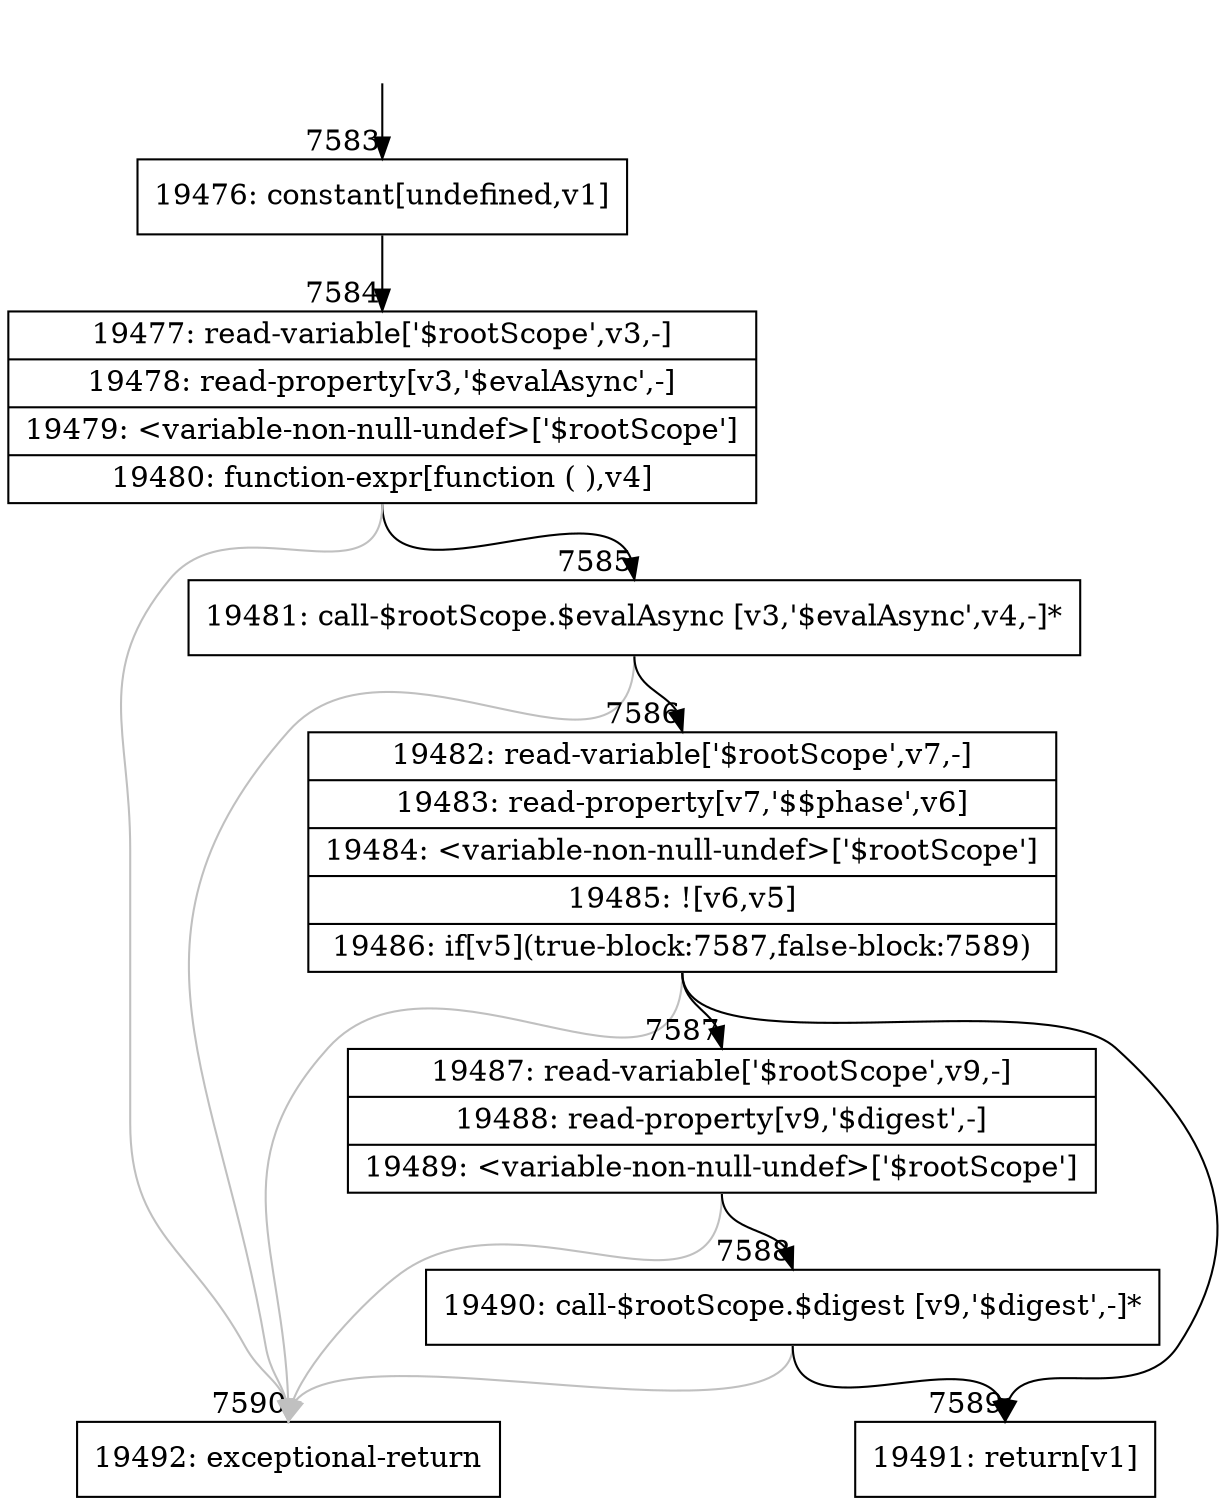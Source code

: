 digraph {
rankdir="TD"
BB_entry565[shape=none,label=""];
BB_entry565 -> BB7583 [tailport=s, headport=n, headlabel="    7583"]
BB7583 [shape=record label="{19476: constant[undefined,v1]}" ] 
BB7583 -> BB7584 [tailport=s, headport=n, headlabel="      7584"]
BB7584 [shape=record label="{19477: read-variable['$rootScope',v3,-]|19478: read-property[v3,'$evalAsync',-]|19479: \<variable-non-null-undef\>['$rootScope']|19480: function-expr[function ( ),v4]}" ] 
BB7584 -> BB7585 [tailport=s, headport=n, headlabel="      7585"]
BB7584 -> BB7590 [tailport=s, headport=n, color=gray, headlabel="      7590"]
BB7585 [shape=record label="{19481: call-$rootScope.$evalAsync [v3,'$evalAsync',v4,-]*}" ] 
BB7585 -> BB7586 [tailport=s, headport=n, headlabel="      7586"]
BB7585 -> BB7590 [tailport=s, headport=n, color=gray]
BB7586 [shape=record label="{19482: read-variable['$rootScope',v7,-]|19483: read-property[v7,'$$phase',v6]|19484: \<variable-non-null-undef\>['$rootScope']|19485: ![v6,v5]|19486: if[v5](true-block:7587,false-block:7589)}" ] 
BB7586 -> BB7587 [tailport=s, headport=n, headlabel="      7587"]
BB7586 -> BB7589 [tailport=s, headport=n, headlabel="      7589"]
BB7586 -> BB7590 [tailport=s, headport=n, color=gray]
BB7587 [shape=record label="{19487: read-variable['$rootScope',v9,-]|19488: read-property[v9,'$digest',-]|19489: \<variable-non-null-undef\>['$rootScope']}" ] 
BB7587 -> BB7588 [tailport=s, headport=n, headlabel="      7588"]
BB7587 -> BB7590 [tailport=s, headport=n, color=gray]
BB7588 [shape=record label="{19490: call-$rootScope.$digest [v9,'$digest',-]*}" ] 
BB7588 -> BB7589 [tailport=s, headport=n]
BB7588 -> BB7590 [tailport=s, headport=n, color=gray]
BB7589 [shape=record label="{19491: return[v1]}" ] 
BB7590 [shape=record label="{19492: exceptional-return}" ] 
//#$~ 12130
}
